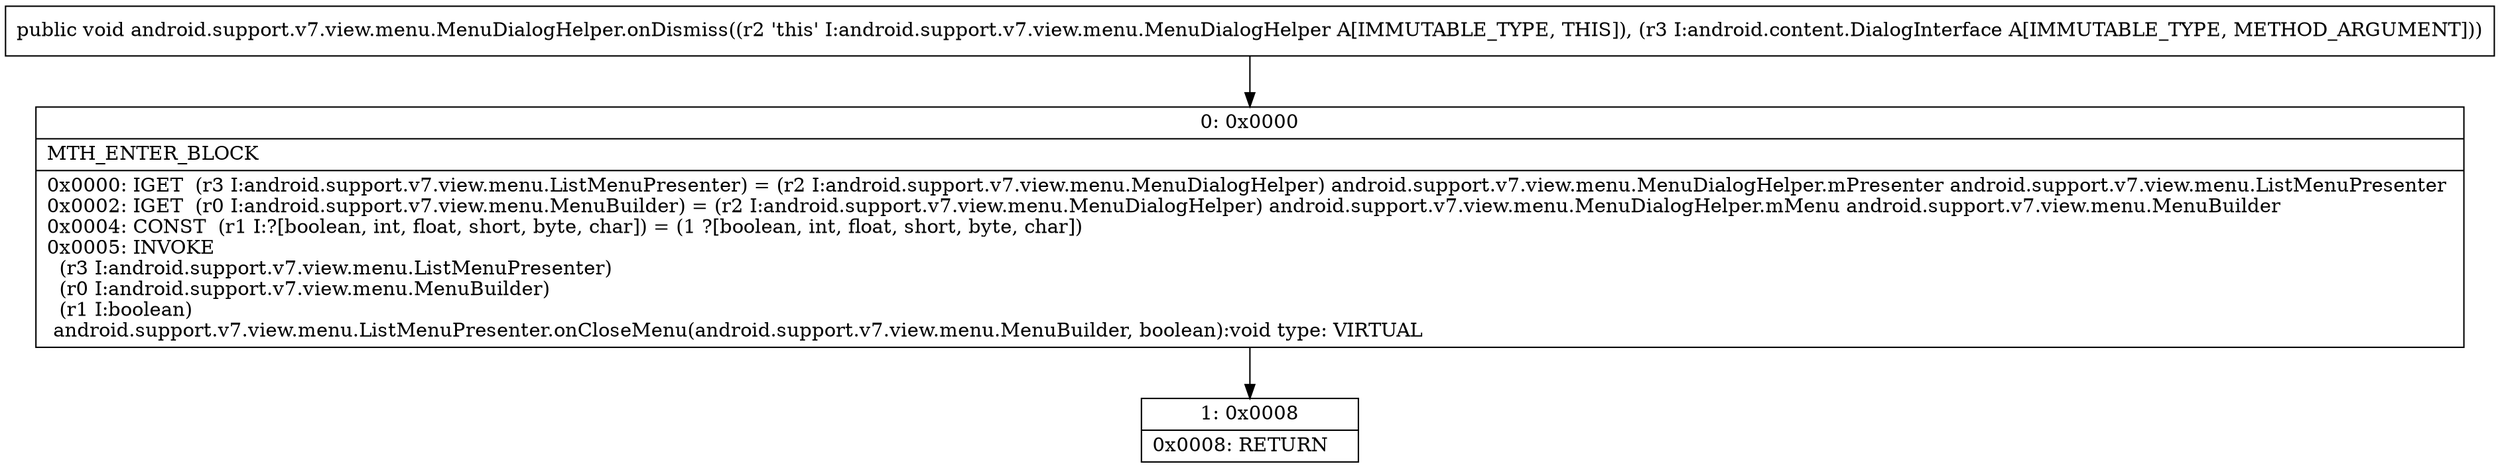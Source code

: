 digraph "CFG forandroid.support.v7.view.menu.MenuDialogHelper.onDismiss(Landroid\/content\/DialogInterface;)V" {
Node_0 [shape=record,label="{0\:\ 0x0000|MTH_ENTER_BLOCK\l|0x0000: IGET  (r3 I:android.support.v7.view.menu.ListMenuPresenter) = (r2 I:android.support.v7.view.menu.MenuDialogHelper) android.support.v7.view.menu.MenuDialogHelper.mPresenter android.support.v7.view.menu.ListMenuPresenter \l0x0002: IGET  (r0 I:android.support.v7.view.menu.MenuBuilder) = (r2 I:android.support.v7.view.menu.MenuDialogHelper) android.support.v7.view.menu.MenuDialogHelper.mMenu android.support.v7.view.menu.MenuBuilder \l0x0004: CONST  (r1 I:?[boolean, int, float, short, byte, char]) = (1 ?[boolean, int, float, short, byte, char]) \l0x0005: INVOKE  \l  (r3 I:android.support.v7.view.menu.ListMenuPresenter)\l  (r0 I:android.support.v7.view.menu.MenuBuilder)\l  (r1 I:boolean)\l android.support.v7.view.menu.ListMenuPresenter.onCloseMenu(android.support.v7.view.menu.MenuBuilder, boolean):void type: VIRTUAL \l}"];
Node_1 [shape=record,label="{1\:\ 0x0008|0x0008: RETURN   \l}"];
MethodNode[shape=record,label="{public void android.support.v7.view.menu.MenuDialogHelper.onDismiss((r2 'this' I:android.support.v7.view.menu.MenuDialogHelper A[IMMUTABLE_TYPE, THIS]), (r3 I:android.content.DialogInterface A[IMMUTABLE_TYPE, METHOD_ARGUMENT])) }"];
MethodNode -> Node_0;
Node_0 -> Node_1;
}

